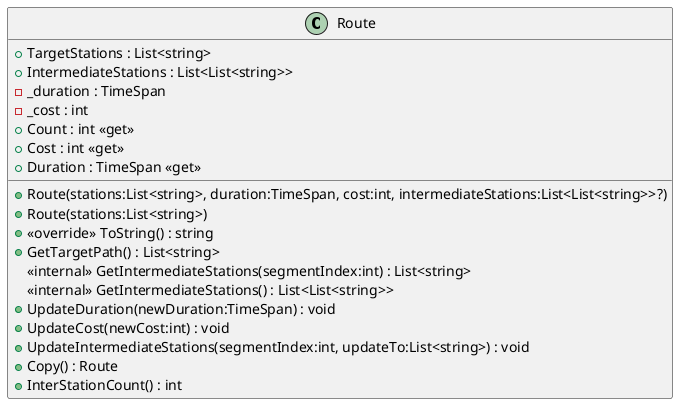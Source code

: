 @startuml
class Route {
    + TargetStations : List<string>
    + IntermediateStations : List<List<string>>
    - _duration : TimeSpan
    - _cost : int
    + Count : int <<get>>
    + Cost : int <<get>>
    + Duration : TimeSpan <<get>>
    + Route(stations:List<string>, duration:TimeSpan, cost:int, intermediateStations:List<List<string>>?)
    + Route(stations:List<string>)
    + <<override>> ToString() : string
    + GetTargetPath() : List<string>
    <<internal>> GetIntermediateStations(segmentIndex:int) : List<string>
    <<internal>> GetIntermediateStations() : List<List<string>>
    + UpdateDuration(newDuration:TimeSpan) : void
    + UpdateCost(newCost:int) : void
    + UpdateIntermediateStations(segmentIndex:int, updateTo:List<string>) : void
    + Copy() : Route
    + InterStationCount() : int
}
@enduml
